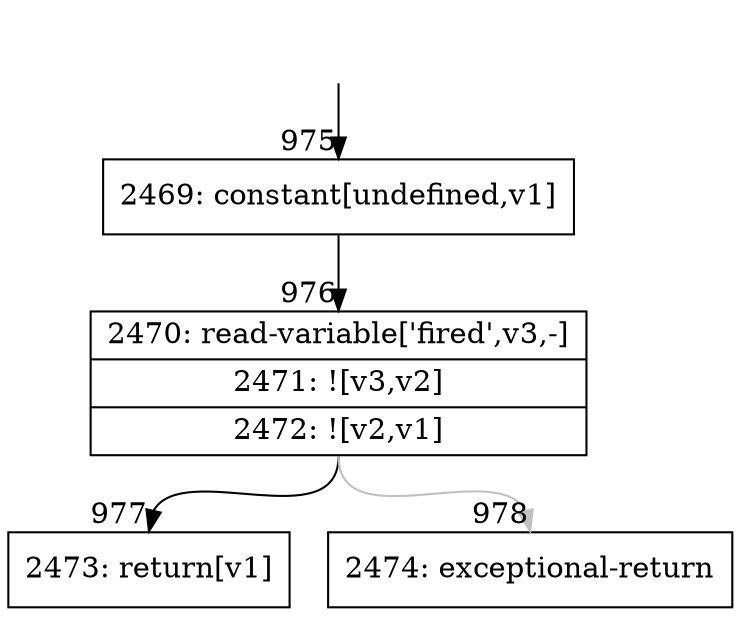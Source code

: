 digraph {
rankdir="TD"
BB_entry75[shape=none,label=""];
BB_entry75 -> BB975 [tailport=s, headport=n, headlabel="    975"]
BB975 [shape=record label="{2469: constant[undefined,v1]}" ] 
BB975 -> BB976 [tailport=s, headport=n, headlabel="      976"]
BB976 [shape=record label="{2470: read-variable['fired',v3,-]|2471: ![v3,v2]|2472: ![v2,v1]}" ] 
BB976 -> BB977 [tailport=s, headport=n, headlabel="      977"]
BB976 -> BB978 [tailport=s, headport=n, color=gray, headlabel="      978"]
BB977 [shape=record label="{2473: return[v1]}" ] 
BB978 [shape=record label="{2474: exceptional-return}" ] 
}
